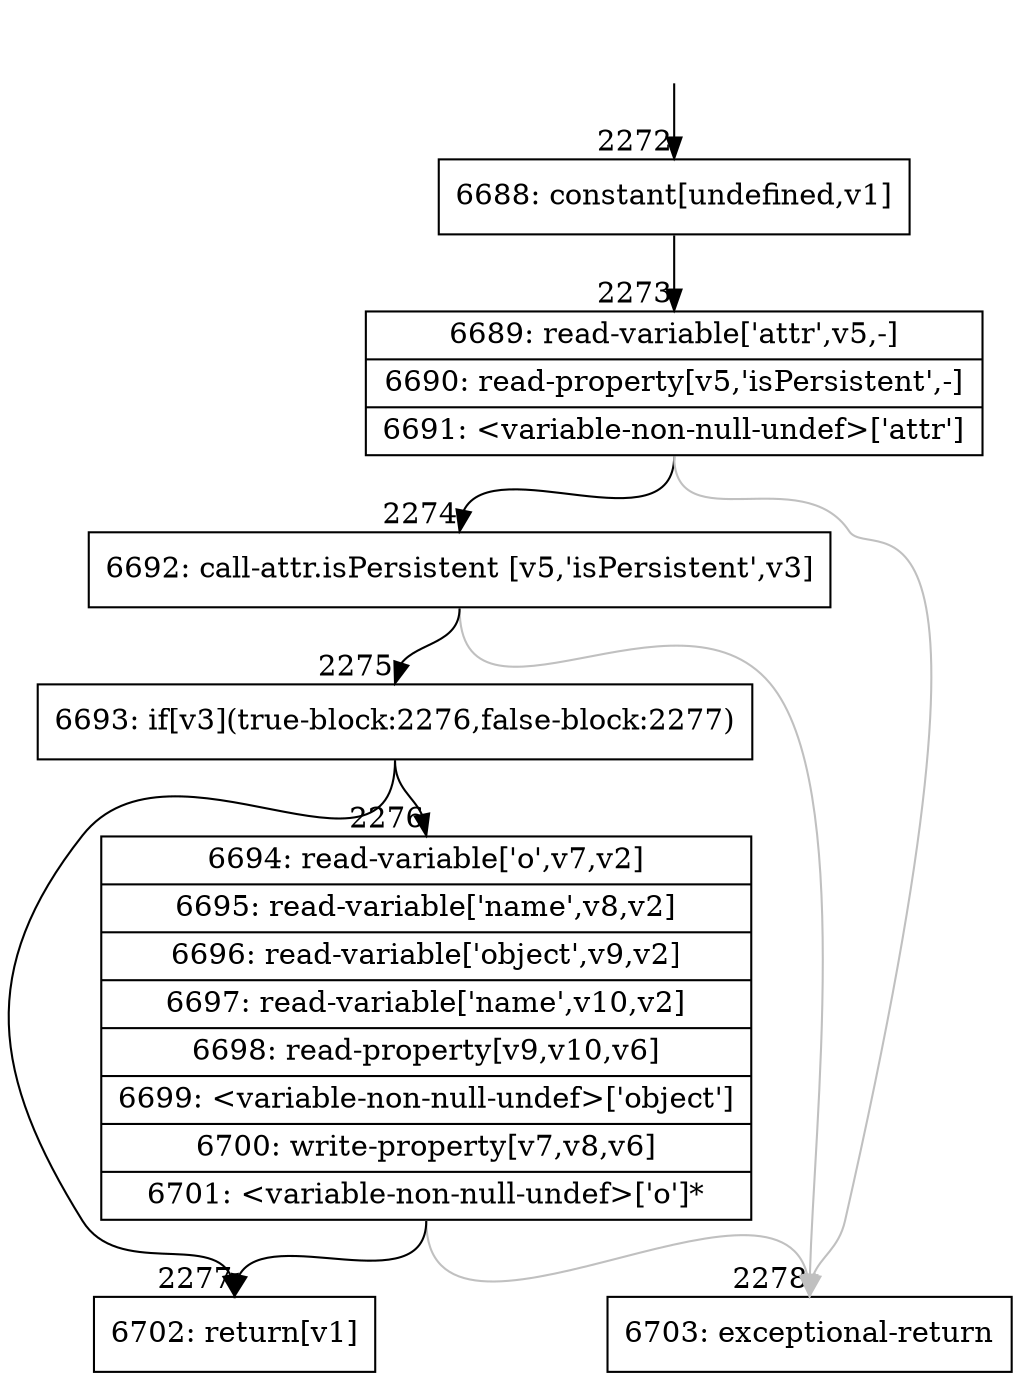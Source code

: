 digraph {
rankdir="TD"
BB_entry255[shape=none,label=""];
BB_entry255 -> BB2272 [tailport=s, headport=n, headlabel="    2272"]
BB2272 [shape=record label="{6688: constant[undefined,v1]}" ] 
BB2272 -> BB2273 [tailport=s, headport=n, headlabel="      2273"]
BB2273 [shape=record label="{6689: read-variable['attr',v5,-]|6690: read-property[v5,'isPersistent',-]|6691: \<variable-non-null-undef\>['attr']}" ] 
BB2273 -> BB2274 [tailport=s, headport=n, headlabel="      2274"]
BB2273 -> BB2278 [tailport=s, headport=n, color=gray, headlabel="      2278"]
BB2274 [shape=record label="{6692: call-attr.isPersistent [v5,'isPersistent',v3]}" ] 
BB2274 -> BB2275 [tailport=s, headport=n, headlabel="      2275"]
BB2274 -> BB2278 [tailport=s, headport=n, color=gray]
BB2275 [shape=record label="{6693: if[v3](true-block:2276,false-block:2277)}" ] 
BB2275 -> BB2276 [tailport=s, headport=n, headlabel="      2276"]
BB2275 -> BB2277 [tailport=s, headport=n, headlabel="      2277"]
BB2276 [shape=record label="{6694: read-variable['o',v7,v2]|6695: read-variable['name',v8,v2]|6696: read-variable['object',v9,v2]|6697: read-variable['name',v10,v2]|6698: read-property[v9,v10,v6]|6699: \<variable-non-null-undef\>['object']|6700: write-property[v7,v8,v6]|6701: \<variable-non-null-undef\>['o']*}" ] 
BB2276 -> BB2277 [tailport=s, headport=n]
BB2276 -> BB2278 [tailport=s, headport=n, color=gray]
BB2277 [shape=record label="{6702: return[v1]}" ] 
BB2278 [shape=record label="{6703: exceptional-return}" ] 
//#$~ 2699
}
